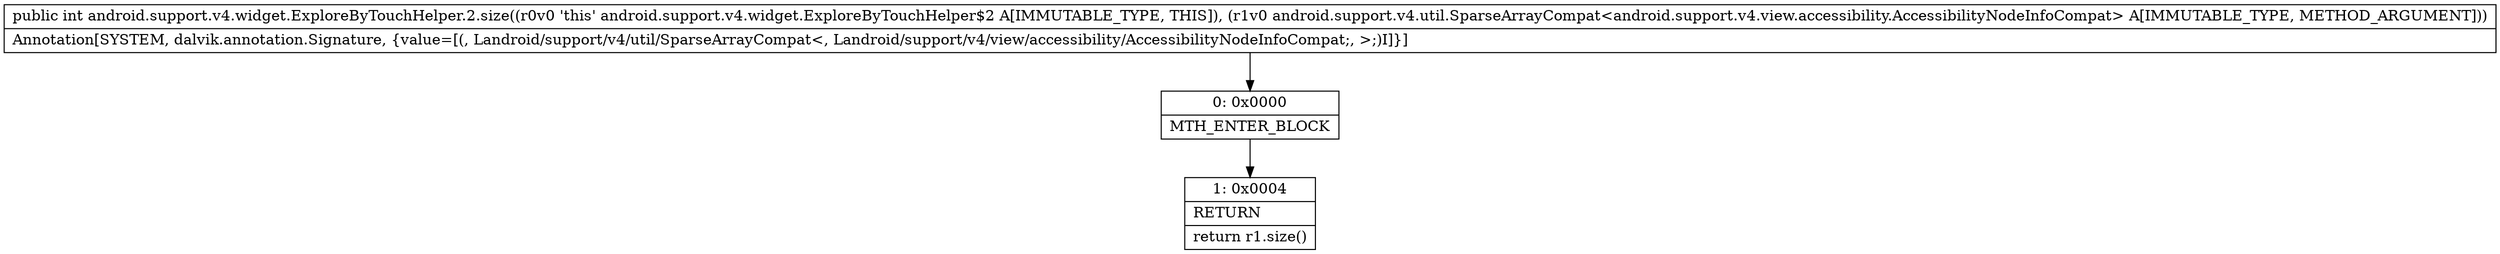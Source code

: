 digraph "CFG forandroid.support.v4.widget.ExploreByTouchHelper.2.size(Landroid\/support\/v4\/util\/SparseArrayCompat;)I" {
Node_0 [shape=record,label="{0\:\ 0x0000|MTH_ENTER_BLOCK\l}"];
Node_1 [shape=record,label="{1\:\ 0x0004|RETURN\l|return r1.size()\l}"];
MethodNode[shape=record,label="{public int android.support.v4.widget.ExploreByTouchHelper.2.size((r0v0 'this' android.support.v4.widget.ExploreByTouchHelper$2 A[IMMUTABLE_TYPE, THIS]), (r1v0 android.support.v4.util.SparseArrayCompat\<android.support.v4.view.accessibility.AccessibilityNodeInfoCompat\> A[IMMUTABLE_TYPE, METHOD_ARGUMENT]))  | Annotation[SYSTEM, dalvik.annotation.Signature, \{value=[(, Landroid\/support\/v4\/util\/SparseArrayCompat\<, Landroid\/support\/v4\/view\/accessibility\/AccessibilityNodeInfoCompat;, \>;)I]\}]\l}"];
MethodNode -> Node_0;
Node_0 -> Node_1;
}

